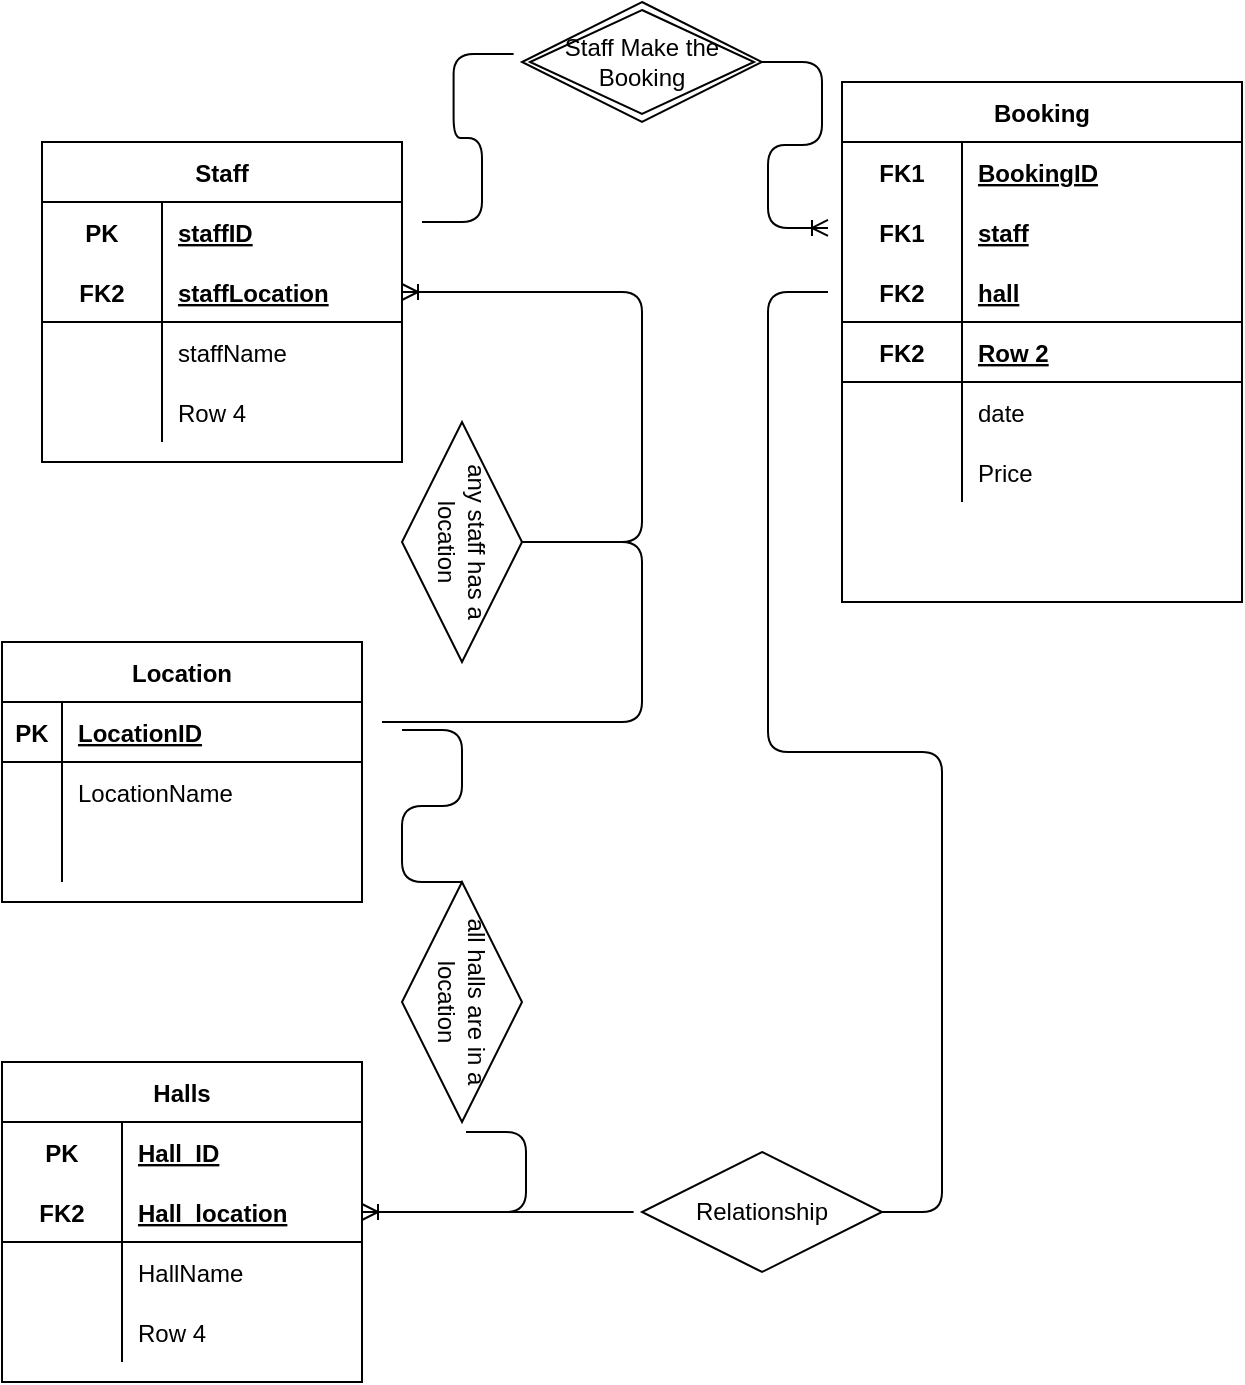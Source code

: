 <mxfile version="14.6.9" type="github">
  <diagram id="Ut1-78RtzoVabGiUIiUZ" name="Page-1">
    <mxGraphModel dx="868" dy="482" grid="1" gridSize="10" guides="1" tooltips="1" connect="1" arrows="1" fold="1" page="1" pageScale="1" pageWidth="827" pageHeight="1169" background="none" math="0" shadow="0">
      <root>
        <mxCell id="0" />
        <mxCell id="1" parent="0" />
        <mxCell id="Nnw-de1wehCAJsFXruUe-14" value="Booking" style="shape=table;startSize=30;container=1;collapsible=1;childLayout=tableLayout;fixedRows=1;rowLines=0;fontStyle=1;align=center;resizeLast=1;" vertex="1" parent="1">
          <mxGeometry x="430" y="80" width="200" height="260" as="geometry" />
        </mxCell>
        <mxCell id="Nnw-de1wehCAJsFXruUe-15" value="" style="shape=partialRectangle;collapsible=0;dropTarget=0;pointerEvents=0;fillColor=none;top=0;left=0;bottom=0;right=0;points=[[0,0.5],[1,0.5]];portConstraint=eastwest;" vertex="1" parent="Nnw-de1wehCAJsFXruUe-14">
          <mxGeometry y="30" width="200" height="30" as="geometry" />
        </mxCell>
        <mxCell id="Nnw-de1wehCAJsFXruUe-16" value="FK1" style="shape=partialRectangle;connectable=0;fillColor=none;top=0;left=0;bottom=0;right=0;fontStyle=1;overflow=hidden;" vertex="1" parent="Nnw-de1wehCAJsFXruUe-15">
          <mxGeometry width="60" height="30" as="geometry" />
        </mxCell>
        <mxCell id="Nnw-de1wehCAJsFXruUe-17" value="BookingID" style="shape=partialRectangle;connectable=0;fillColor=none;top=0;left=0;bottom=0;right=0;align=left;spacingLeft=6;fontStyle=5;overflow=hidden;" vertex="1" parent="Nnw-de1wehCAJsFXruUe-15">
          <mxGeometry x="60" width="140" height="30" as="geometry" />
        </mxCell>
        <mxCell id="Nnw-de1wehCAJsFXruUe-47" value="" style="shape=partialRectangle;collapsible=0;dropTarget=0;pointerEvents=0;fillColor=none;top=0;left=0;bottom=0;right=0;points=[[0,0.5],[1,0.5]];portConstraint=eastwest;" vertex="1" parent="Nnw-de1wehCAJsFXruUe-14">
          <mxGeometry y="60" width="200" height="30" as="geometry" />
        </mxCell>
        <mxCell id="Nnw-de1wehCAJsFXruUe-48" value="FK1" style="shape=partialRectangle;connectable=0;fillColor=none;top=0;left=0;bottom=0;right=0;fontStyle=1;overflow=hidden;" vertex="1" parent="Nnw-de1wehCAJsFXruUe-47">
          <mxGeometry width="60" height="30" as="geometry" />
        </mxCell>
        <mxCell id="Nnw-de1wehCAJsFXruUe-49" value="staff" style="shape=partialRectangle;connectable=0;fillColor=none;top=0;left=0;bottom=0;right=0;align=left;spacingLeft=6;fontStyle=5;overflow=hidden;" vertex="1" parent="Nnw-de1wehCAJsFXruUe-47">
          <mxGeometry x="60" width="140" height="30" as="geometry" />
        </mxCell>
        <mxCell id="Nnw-de1wehCAJsFXruUe-18" value="" style="shape=partialRectangle;collapsible=0;dropTarget=0;pointerEvents=0;fillColor=none;top=0;left=0;bottom=1;right=0;points=[[0,0.5],[1,0.5]];portConstraint=eastwest;" vertex="1" parent="Nnw-de1wehCAJsFXruUe-14">
          <mxGeometry y="90" width="200" height="30" as="geometry" />
        </mxCell>
        <mxCell id="Nnw-de1wehCAJsFXruUe-19" value="FK2" style="shape=partialRectangle;connectable=0;fillColor=none;top=0;left=0;bottom=0;right=0;fontStyle=1;overflow=hidden;" vertex="1" parent="Nnw-de1wehCAJsFXruUe-18">
          <mxGeometry width="60" height="30" as="geometry" />
        </mxCell>
        <mxCell id="Nnw-de1wehCAJsFXruUe-20" value="hall" style="shape=partialRectangle;connectable=0;fillColor=none;top=0;left=0;bottom=0;right=0;align=left;spacingLeft=6;fontStyle=5;overflow=hidden;" vertex="1" parent="Nnw-de1wehCAJsFXruUe-18">
          <mxGeometry x="60" width="140" height="30" as="geometry" />
        </mxCell>
        <mxCell id="Nnw-de1wehCAJsFXruUe-30" value="" style="shape=partialRectangle;collapsible=0;dropTarget=0;pointerEvents=0;fillColor=none;top=0;left=0;bottom=1;right=0;points=[[0,0.5],[1,0.5]];portConstraint=eastwest;" vertex="1" parent="Nnw-de1wehCAJsFXruUe-14">
          <mxGeometry y="120" width="200" height="30" as="geometry" />
        </mxCell>
        <mxCell id="Nnw-de1wehCAJsFXruUe-31" value="FK2" style="shape=partialRectangle;connectable=0;fillColor=none;top=0;left=0;bottom=0;right=0;fontStyle=1;overflow=hidden;" vertex="1" parent="Nnw-de1wehCAJsFXruUe-30">
          <mxGeometry width="60" height="30" as="geometry" />
        </mxCell>
        <mxCell id="Nnw-de1wehCAJsFXruUe-32" value="Row 2" style="shape=partialRectangle;connectable=0;fillColor=none;top=0;left=0;bottom=0;right=0;align=left;spacingLeft=6;fontStyle=5;overflow=hidden;" vertex="1" parent="Nnw-de1wehCAJsFXruUe-30">
          <mxGeometry x="60" width="140" height="30" as="geometry" />
        </mxCell>
        <mxCell id="Nnw-de1wehCAJsFXruUe-21" value="" style="shape=partialRectangle;collapsible=0;dropTarget=0;pointerEvents=0;fillColor=none;top=0;left=0;bottom=0;right=0;points=[[0,0.5],[1,0.5]];portConstraint=eastwest;" vertex="1" parent="Nnw-de1wehCAJsFXruUe-14">
          <mxGeometry y="150" width="200" height="30" as="geometry" />
        </mxCell>
        <mxCell id="Nnw-de1wehCAJsFXruUe-22" value="" style="shape=partialRectangle;connectable=0;fillColor=none;top=0;left=0;bottom=0;right=0;editable=1;overflow=hidden;" vertex="1" parent="Nnw-de1wehCAJsFXruUe-21">
          <mxGeometry width="60" height="30" as="geometry" />
        </mxCell>
        <mxCell id="Nnw-de1wehCAJsFXruUe-23" value="date" style="shape=partialRectangle;connectable=0;fillColor=none;top=0;left=0;bottom=0;right=0;align=left;spacingLeft=6;overflow=hidden;" vertex="1" parent="Nnw-de1wehCAJsFXruUe-21">
          <mxGeometry x="60" width="140" height="30" as="geometry" />
        </mxCell>
        <mxCell id="Nnw-de1wehCAJsFXruUe-24" value="" style="shape=partialRectangle;collapsible=0;dropTarget=0;pointerEvents=0;fillColor=none;top=0;left=0;bottom=0;right=0;points=[[0,0.5],[1,0.5]];portConstraint=eastwest;" vertex="1" parent="Nnw-de1wehCAJsFXruUe-14">
          <mxGeometry y="180" width="200" height="30" as="geometry" />
        </mxCell>
        <mxCell id="Nnw-de1wehCAJsFXruUe-25" value="" style="shape=partialRectangle;connectable=0;fillColor=none;top=0;left=0;bottom=0;right=0;editable=1;overflow=hidden;" vertex="1" parent="Nnw-de1wehCAJsFXruUe-24">
          <mxGeometry width="60" height="30" as="geometry" />
        </mxCell>
        <mxCell id="Nnw-de1wehCAJsFXruUe-26" value="Price" style="shape=partialRectangle;connectable=0;fillColor=none;top=0;left=0;bottom=0;right=0;align=left;spacingLeft=6;overflow=hidden;" vertex="1" parent="Nnw-de1wehCAJsFXruUe-24">
          <mxGeometry x="60" width="140" height="30" as="geometry" />
        </mxCell>
        <mxCell id="Nnw-de1wehCAJsFXruUe-33" value="Staff" style="shape=table;startSize=30;container=1;collapsible=1;childLayout=tableLayout;fixedRows=1;rowLines=0;fontStyle=1;align=center;resizeLast=1;" vertex="1" parent="1">
          <mxGeometry x="30" y="110" width="180" height="160" as="geometry" />
        </mxCell>
        <mxCell id="Nnw-de1wehCAJsFXruUe-34" value="" style="shape=partialRectangle;collapsible=0;dropTarget=0;pointerEvents=0;fillColor=none;top=0;left=0;bottom=0;right=0;points=[[0,0.5],[1,0.5]];portConstraint=eastwest;" vertex="1" parent="Nnw-de1wehCAJsFXruUe-33">
          <mxGeometry y="30" width="180" height="30" as="geometry" />
        </mxCell>
        <mxCell id="Nnw-de1wehCAJsFXruUe-35" value="PK" style="shape=partialRectangle;connectable=0;fillColor=none;top=0;left=0;bottom=0;right=0;fontStyle=1;overflow=hidden;" vertex="1" parent="Nnw-de1wehCAJsFXruUe-34">
          <mxGeometry width="60" height="30" as="geometry" />
        </mxCell>
        <mxCell id="Nnw-de1wehCAJsFXruUe-36" value="staffID" style="shape=partialRectangle;connectable=0;fillColor=none;top=0;left=0;bottom=0;right=0;align=left;spacingLeft=6;fontStyle=5;overflow=hidden;" vertex="1" parent="Nnw-de1wehCAJsFXruUe-34">
          <mxGeometry x="60" width="120" height="30" as="geometry" />
        </mxCell>
        <mxCell id="Nnw-de1wehCAJsFXruUe-37" value="" style="shape=partialRectangle;collapsible=0;dropTarget=0;pointerEvents=0;fillColor=none;top=0;left=0;bottom=1;right=0;points=[[0,0.5],[1,0.5]];portConstraint=eastwest;" vertex="1" parent="Nnw-de1wehCAJsFXruUe-33">
          <mxGeometry y="60" width="180" height="30" as="geometry" />
        </mxCell>
        <mxCell id="Nnw-de1wehCAJsFXruUe-38" value="FK2" style="shape=partialRectangle;connectable=0;fillColor=none;top=0;left=0;bottom=0;right=0;fontStyle=1;overflow=hidden;" vertex="1" parent="Nnw-de1wehCAJsFXruUe-37">
          <mxGeometry width="60" height="30" as="geometry" />
        </mxCell>
        <mxCell id="Nnw-de1wehCAJsFXruUe-39" value="staffLocation" style="shape=partialRectangle;connectable=0;fillColor=none;top=0;left=0;bottom=0;right=0;align=left;spacingLeft=6;fontStyle=5;overflow=hidden;" vertex="1" parent="Nnw-de1wehCAJsFXruUe-37">
          <mxGeometry x="60" width="120" height="30" as="geometry" />
        </mxCell>
        <mxCell id="Nnw-de1wehCAJsFXruUe-40" value="" style="shape=partialRectangle;collapsible=0;dropTarget=0;pointerEvents=0;fillColor=none;top=0;left=0;bottom=0;right=0;points=[[0,0.5],[1,0.5]];portConstraint=eastwest;" vertex="1" parent="Nnw-de1wehCAJsFXruUe-33">
          <mxGeometry y="90" width="180" height="30" as="geometry" />
        </mxCell>
        <mxCell id="Nnw-de1wehCAJsFXruUe-41" value="" style="shape=partialRectangle;connectable=0;fillColor=none;top=0;left=0;bottom=0;right=0;editable=1;overflow=hidden;" vertex="1" parent="Nnw-de1wehCAJsFXruUe-40">
          <mxGeometry width="60" height="30" as="geometry" />
        </mxCell>
        <mxCell id="Nnw-de1wehCAJsFXruUe-42" value="staffName" style="shape=partialRectangle;connectable=0;fillColor=none;top=0;left=0;bottom=0;right=0;align=left;spacingLeft=6;overflow=hidden;" vertex="1" parent="Nnw-de1wehCAJsFXruUe-40">
          <mxGeometry x="60" width="120" height="30" as="geometry" />
        </mxCell>
        <mxCell id="Nnw-de1wehCAJsFXruUe-43" value="" style="shape=partialRectangle;collapsible=0;dropTarget=0;pointerEvents=0;fillColor=none;top=0;left=0;bottom=0;right=0;points=[[0,0.5],[1,0.5]];portConstraint=eastwest;" vertex="1" parent="Nnw-de1wehCAJsFXruUe-33">
          <mxGeometry y="120" width="180" height="30" as="geometry" />
        </mxCell>
        <mxCell id="Nnw-de1wehCAJsFXruUe-44" value="" style="shape=partialRectangle;connectable=0;fillColor=none;top=0;left=0;bottom=0;right=0;editable=1;overflow=hidden;" vertex="1" parent="Nnw-de1wehCAJsFXruUe-43">
          <mxGeometry width="60" height="30" as="geometry" />
        </mxCell>
        <mxCell id="Nnw-de1wehCAJsFXruUe-45" value="Row 4" style="shape=partialRectangle;connectable=0;fillColor=none;top=0;left=0;bottom=0;right=0;align=left;spacingLeft=6;overflow=hidden;" vertex="1" parent="Nnw-de1wehCAJsFXruUe-43">
          <mxGeometry x="60" width="120" height="30" as="geometry" />
        </mxCell>
        <mxCell id="Nnw-de1wehCAJsFXruUe-46" value="" style="edgeStyle=entityRelationEdgeStyle;fontSize=12;html=1;endArrow=ERoneToMany;entryX=-0.035;entryY=0.433;entryDx=0;entryDy=0;entryPerimeter=0;startArrow=none;" edge="1" parent="1" source="Nnw-de1wehCAJsFXruUe-64" target="Nnw-de1wehCAJsFXruUe-47">
          <mxGeometry width="100" height="100" relative="1" as="geometry">
            <mxPoint x="220" y="150" as="sourcePoint" />
            <mxPoint x="310" y="100" as="targetPoint" />
          </mxGeometry>
        </mxCell>
        <mxCell id="Nnw-de1wehCAJsFXruUe-50" value="Location" style="shape=table;startSize=30;container=1;collapsible=1;childLayout=tableLayout;fixedRows=1;rowLines=0;fontStyle=1;align=center;resizeLast=1;" vertex="1" parent="1">
          <mxGeometry x="10" y="360" width="180" height="130" as="geometry" />
        </mxCell>
        <mxCell id="Nnw-de1wehCAJsFXruUe-51" value="" style="shape=partialRectangle;collapsible=0;dropTarget=0;pointerEvents=0;fillColor=none;top=0;left=0;bottom=1;right=0;points=[[0,0.5],[1,0.5]];portConstraint=eastwest;" vertex="1" parent="Nnw-de1wehCAJsFXruUe-50">
          <mxGeometry y="30" width="180" height="30" as="geometry" />
        </mxCell>
        <mxCell id="Nnw-de1wehCAJsFXruUe-52" value="PK" style="shape=partialRectangle;connectable=0;fillColor=none;top=0;left=0;bottom=0;right=0;fontStyle=1;overflow=hidden;" vertex="1" parent="Nnw-de1wehCAJsFXruUe-51">
          <mxGeometry width="30" height="30" as="geometry" />
        </mxCell>
        <mxCell id="Nnw-de1wehCAJsFXruUe-53" value="LocationID" style="shape=partialRectangle;connectable=0;fillColor=none;top=0;left=0;bottom=0;right=0;align=left;spacingLeft=6;fontStyle=5;overflow=hidden;" vertex="1" parent="Nnw-de1wehCAJsFXruUe-51">
          <mxGeometry x="30" width="150" height="30" as="geometry" />
        </mxCell>
        <mxCell id="Nnw-de1wehCAJsFXruUe-54" value="" style="shape=partialRectangle;collapsible=0;dropTarget=0;pointerEvents=0;fillColor=none;top=0;left=0;bottom=0;right=0;points=[[0,0.5],[1,0.5]];portConstraint=eastwest;" vertex="1" parent="Nnw-de1wehCAJsFXruUe-50">
          <mxGeometry y="60" width="180" height="30" as="geometry" />
        </mxCell>
        <mxCell id="Nnw-de1wehCAJsFXruUe-55" value="" style="shape=partialRectangle;connectable=0;fillColor=none;top=0;left=0;bottom=0;right=0;editable=1;overflow=hidden;" vertex="1" parent="Nnw-de1wehCAJsFXruUe-54">
          <mxGeometry width="30" height="30" as="geometry" />
        </mxCell>
        <mxCell id="Nnw-de1wehCAJsFXruUe-56" value="LocationName" style="shape=partialRectangle;connectable=0;fillColor=none;top=0;left=0;bottom=0;right=0;align=left;spacingLeft=6;overflow=hidden;" vertex="1" parent="Nnw-de1wehCAJsFXruUe-54">
          <mxGeometry x="30" width="150" height="30" as="geometry" />
        </mxCell>
        <mxCell id="Nnw-de1wehCAJsFXruUe-57" value="" style="shape=partialRectangle;collapsible=0;dropTarget=0;pointerEvents=0;fillColor=none;top=0;left=0;bottom=0;right=0;points=[[0,0.5],[1,0.5]];portConstraint=eastwest;" vertex="1" parent="Nnw-de1wehCAJsFXruUe-50">
          <mxGeometry y="90" width="180" height="30" as="geometry" />
        </mxCell>
        <mxCell id="Nnw-de1wehCAJsFXruUe-58" value="" style="shape=partialRectangle;connectable=0;fillColor=none;top=0;left=0;bottom=0;right=0;editable=1;overflow=hidden;" vertex="1" parent="Nnw-de1wehCAJsFXruUe-57">
          <mxGeometry width="30" height="30" as="geometry" />
        </mxCell>
        <mxCell id="Nnw-de1wehCAJsFXruUe-59" value="" style="shape=partialRectangle;connectable=0;fillColor=none;top=0;left=0;bottom=0;right=0;align=left;spacingLeft=6;overflow=hidden;" vertex="1" parent="Nnw-de1wehCAJsFXruUe-57">
          <mxGeometry x="30" width="150" height="30" as="geometry" />
        </mxCell>
        <mxCell id="Nnw-de1wehCAJsFXruUe-63" value="" style="edgeStyle=entityRelationEdgeStyle;fontSize=12;html=1;endArrow=ERoneToMany;entryX=1;entryY=0.5;entryDx=0;entryDy=0;startArrow=none;" edge="1" parent="1" target="Nnw-de1wehCAJsFXruUe-70">
          <mxGeometry width="100" height="100" relative="1" as="geometry">
            <mxPoint x="242" y="605" as="sourcePoint" />
            <mxPoint x="23" y="183" as="targetPoint" />
          </mxGeometry>
        </mxCell>
        <mxCell id="Nnw-de1wehCAJsFXruUe-64" value="Staff Make the Booking" style="shape=rhombus;double=1;perimeter=rhombusPerimeter;whiteSpace=wrap;html=1;align=center;" vertex="1" parent="1">
          <mxGeometry x="270" y="40" width="120" height="60" as="geometry" />
        </mxCell>
        <mxCell id="Nnw-de1wehCAJsFXruUe-65" value="" style="edgeStyle=entityRelationEdgeStyle;fontSize=12;html=1;endArrow=none;entryX=-0.035;entryY=0.433;entryDx=0;entryDy=0;entryPerimeter=0;" edge="1" parent="1" target="Nnw-de1wehCAJsFXruUe-64">
          <mxGeometry width="100" height="100" relative="1" as="geometry">
            <mxPoint x="220" y="150" as="sourcePoint" />
            <mxPoint x="307" y="102.99" as="targetPoint" />
          </mxGeometry>
        </mxCell>
        <mxCell id="Nnw-de1wehCAJsFXruUe-66" value="Halls" style="shape=table;startSize=30;container=1;collapsible=1;childLayout=tableLayout;fixedRows=1;rowLines=0;fontStyle=1;align=center;resizeLast=1;" vertex="1" parent="1">
          <mxGeometry x="10" y="570" width="180" height="160" as="geometry" />
        </mxCell>
        <mxCell id="Nnw-de1wehCAJsFXruUe-67" value="" style="shape=partialRectangle;collapsible=0;dropTarget=0;pointerEvents=0;fillColor=none;top=0;left=0;bottom=0;right=0;points=[[0,0.5],[1,0.5]];portConstraint=eastwest;" vertex="1" parent="Nnw-de1wehCAJsFXruUe-66">
          <mxGeometry y="30" width="180" height="30" as="geometry" />
        </mxCell>
        <mxCell id="Nnw-de1wehCAJsFXruUe-68" value="PK" style="shape=partialRectangle;connectable=0;fillColor=none;top=0;left=0;bottom=0;right=0;fontStyle=1;overflow=hidden;" vertex="1" parent="Nnw-de1wehCAJsFXruUe-67">
          <mxGeometry width="60" height="30" as="geometry" />
        </mxCell>
        <mxCell id="Nnw-de1wehCAJsFXruUe-69" value="Hall_ID" style="shape=partialRectangle;connectable=0;fillColor=none;top=0;left=0;bottom=0;right=0;align=left;spacingLeft=6;fontStyle=5;overflow=hidden;" vertex="1" parent="Nnw-de1wehCAJsFXruUe-67">
          <mxGeometry x="60" width="120" height="30" as="geometry" />
        </mxCell>
        <mxCell id="Nnw-de1wehCAJsFXruUe-70" value="" style="shape=partialRectangle;collapsible=0;dropTarget=0;pointerEvents=0;fillColor=none;top=0;left=0;bottom=1;right=0;points=[[0,0.5],[1,0.5]];portConstraint=eastwest;" vertex="1" parent="Nnw-de1wehCAJsFXruUe-66">
          <mxGeometry y="60" width="180" height="30" as="geometry" />
        </mxCell>
        <mxCell id="Nnw-de1wehCAJsFXruUe-71" value="FK2" style="shape=partialRectangle;connectable=0;fillColor=none;top=0;left=0;bottom=0;right=0;fontStyle=1;overflow=hidden;" vertex="1" parent="Nnw-de1wehCAJsFXruUe-70">
          <mxGeometry width="60" height="30" as="geometry" />
        </mxCell>
        <mxCell id="Nnw-de1wehCAJsFXruUe-72" value="Hall_location" style="shape=partialRectangle;connectable=0;fillColor=none;top=0;left=0;bottom=0;right=0;align=left;spacingLeft=6;fontStyle=5;overflow=hidden;" vertex="1" parent="Nnw-de1wehCAJsFXruUe-70">
          <mxGeometry x="60" width="120" height="30" as="geometry" />
        </mxCell>
        <mxCell id="Nnw-de1wehCAJsFXruUe-73" value="" style="shape=partialRectangle;collapsible=0;dropTarget=0;pointerEvents=0;fillColor=none;top=0;left=0;bottom=0;right=0;points=[[0,0.5],[1,0.5]];portConstraint=eastwest;" vertex="1" parent="Nnw-de1wehCAJsFXruUe-66">
          <mxGeometry y="90" width="180" height="30" as="geometry" />
        </mxCell>
        <mxCell id="Nnw-de1wehCAJsFXruUe-74" value="" style="shape=partialRectangle;connectable=0;fillColor=none;top=0;left=0;bottom=0;right=0;editable=1;overflow=hidden;" vertex="1" parent="Nnw-de1wehCAJsFXruUe-73">
          <mxGeometry width="60" height="30" as="geometry" />
        </mxCell>
        <mxCell id="Nnw-de1wehCAJsFXruUe-75" value="HallName" style="shape=partialRectangle;connectable=0;fillColor=none;top=0;left=0;bottom=0;right=0;align=left;spacingLeft=6;overflow=hidden;" vertex="1" parent="Nnw-de1wehCAJsFXruUe-73">
          <mxGeometry x="60" width="120" height="30" as="geometry" />
        </mxCell>
        <mxCell id="Nnw-de1wehCAJsFXruUe-76" value="" style="shape=partialRectangle;collapsible=0;dropTarget=0;pointerEvents=0;fillColor=none;top=0;left=0;bottom=0;right=0;points=[[0,0.5],[1,0.5]];portConstraint=eastwest;" vertex="1" parent="Nnw-de1wehCAJsFXruUe-66">
          <mxGeometry y="120" width="180" height="30" as="geometry" />
        </mxCell>
        <mxCell id="Nnw-de1wehCAJsFXruUe-77" value="" style="shape=partialRectangle;connectable=0;fillColor=none;top=0;left=0;bottom=0;right=0;editable=1;overflow=hidden;" vertex="1" parent="Nnw-de1wehCAJsFXruUe-76">
          <mxGeometry width="60" height="30" as="geometry" />
        </mxCell>
        <mxCell id="Nnw-de1wehCAJsFXruUe-78" value="Row 4" style="shape=partialRectangle;connectable=0;fillColor=none;top=0;left=0;bottom=0;right=0;align=left;spacingLeft=6;overflow=hidden;" vertex="1" parent="Nnw-de1wehCAJsFXruUe-76">
          <mxGeometry x="60" width="120" height="30" as="geometry" />
        </mxCell>
        <mxCell id="Nnw-de1wehCAJsFXruUe-79" value="" style="edgeStyle=entityRelationEdgeStyle;fontSize=12;html=1;endArrow=ERoneToMany;startArrow=none;" edge="1" parent="1" source="Nnw-de1wehCAJsFXruUe-80" target="Nnw-de1wehCAJsFXruUe-37">
          <mxGeometry width="100" height="100" relative="1" as="geometry">
            <mxPoint x="200" y="400" as="sourcePoint" />
            <mxPoint x="290" y="340" as="targetPoint" />
          </mxGeometry>
        </mxCell>
        <mxCell id="Nnw-de1wehCAJsFXruUe-80" value="any staff has a location" style="shape=rhombus;perimeter=rhombusPerimeter;whiteSpace=wrap;html=1;align=center;rotation=90;" vertex="1" parent="1">
          <mxGeometry x="180" y="280" width="120" height="60" as="geometry" />
        </mxCell>
        <mxCell id="Nnw-de1wehCAJsFXruUe-81" value="" style="edgeStyle=entityRelationEdgeStyle;fontSize=12;html=1;endArrow=none;" edge="1" parent="1" target="Nnw-de1wehCAJsFXruUe-80">
          <mxGeometry width="100" height="100" relative="1" as="geometry">
            <mxPoint x="200" y="400" as="sourcePoint" />
            <mxPoint x="210" y="185" as="targetPoint" />
          </mxGeometry>
        </mxCell>
        <mxCell id="Nnw-de1wehCAJsFXruUe-82" value="all halls are in a location" style="shape=rhombus;perimeter=rhombusPerimeter;whiteSpace=wrap;html=1;align=center;rotation=90;" vertex="1" parent="1">
          <mxGeometry x="180" y="510" width="120" height="60" as="geometry" />
        </mxCell>
        <mxCell id="Nnw-de1wehCAJsFXruUe-84" value="" style="edgeStyle=entityRelationEdgeStyle;fontSize=12;html=1;endArrow=none;" edge="1" parent="1">
          <mxGeometry width="100" height="100" relative="1" as="geometry">
            <mxPoint x="210" y="404" as="sourcePoint" />
            <mxPoint x="240" y="480" as="targetPoint" />
          </mxGeometry>
        </mxCell>
        <mxCell id="Nnw-de1wehCAJsFXruUe-87" value="" style="edgeStyle=entityRelationEdgeStyle;fontSize=12;html=1;endArrow=none;exitX=1;exitY=0.5;exitDx=0;exitDy=0;startArrow=none;" edge="1" parent="1" source="Nnw-de1wehCAJsFXruUe-88">
          <mxGeometry width="100" height="100" relative="1" as="geometry">
            <mxPoint x="190" y="645" as="sourcePoint" />
            <mxPoint x="423" y="185" as="targetPoint" />
          </mxGeometry>
        </mxCell>
        <mxCell id="Nnw-de1wehCAJsFXruUe-88" value="Relationship" style="shape=rhombus;perimeter=rhombusPerimeter;whiteSpace=wrap;html=1;align=center;" vertex="1" parent="1">
          <mxGeometry x="330" y="615" width="120" height="60" as="geometry" />
        </mxCell>
        <mxCell id="Nnw-de1wehCAJsFXruUe-89" value="" style="edgeStyle=entityRelationEdgeStyle;fontSize=12;html=1;endArrow=none;exitX=1;exitY=0.5;exitDx=0;exitDy=0;entryX=-0.035;entryY=0.5;entryDx=0;entryDy=0;entryPerimeter=0;" edge="1" parent="1" source="Nnw-de1wehCAJsFXruUe-70" target="Nnw-de1wehCAJsFXruUe-88">
          <mxGeometry width="100" height="100" relative="1" as="geometry">
            <mxPoint x="190" y="645" as="sourcePoint" />
            <mxPoint x="423" y="185" as="targetPoint" />
          </mxGeometry>
        </mxCell>
      </root>
    </mxGraphModel>
  </diagram>
</mxfile>
